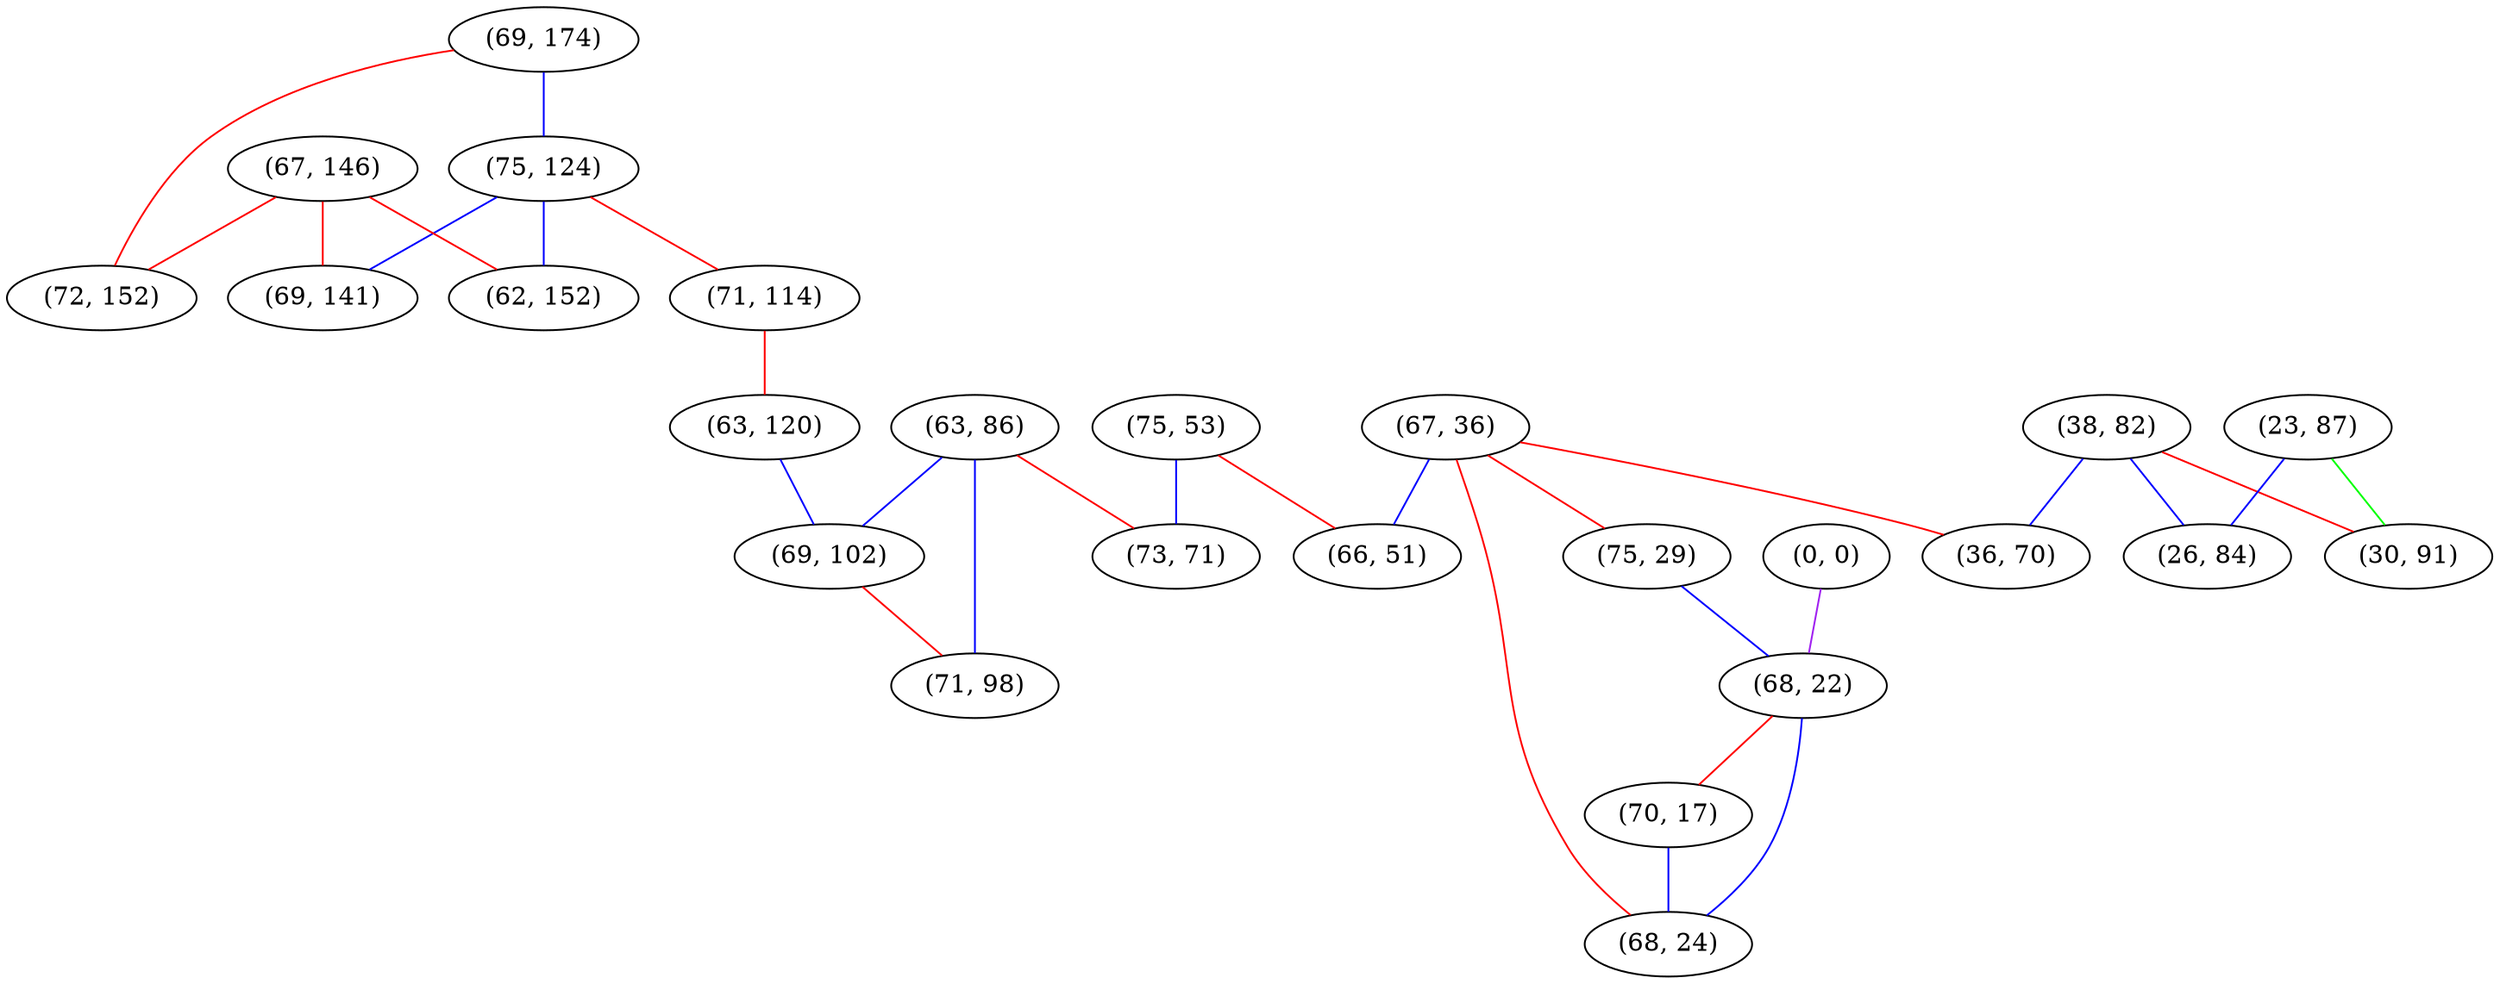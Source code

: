 graph "" {
"(69, 174)";
"(63, 86)";
"(67, 36)";
"(38, 82)";
"(75, 124)";
"(23, 87)";
"(71, 114)";
"(75, 29)";
"(67, 146)";
"(75, 53)";
"(73, 71)";
"(0, 0)";
"(66, 51)";
"(36, 70)";
"(69, 141)";
"(63, 120)";
"(68, 22)";
"(70, 17)";
"(62, 152)";
"(30, 91)";
"(72, 152)";
"(26, 84)";
"(69, 102)";
"(68, 24)";
"(71, 98)";
"(69, 174)" -- "(72, 152)"  [color=red, key=0, weight=1];
"(69, 174)" -- "(75, 124)"  [color=blue, key=0, weight=3];
"(63, 86)" -- "(69, 102)"  [color=blue, key=0, weight=3];
"(63, 86)" -- "(71, 98)"  [color=blue, key=0, weight=3];
"(63, 86)" -- "(73, 71)"  [color=red, key=0, weight=1];
"(67, 36)" -- "(68, 24)"  [color=red, key=0, weight=1];
"(67, 36)" -- "(66, 51)"  [color=blue, key=0, weight=3];
"(67, 36)" -- "(36, 70)"  [color=red, key=0, weight=1];
"(67, 36)" -- "(75, 29)"  [color=red, key=0, weight=1];
"(38, 82)" -- "(30, 91)"  [color=red, key=0, weight=1];
"(38, 82)" -- "(26, 84)"  [color=blue, key=0, weight=3];
"(38, 82)" -- "(36, 70)"  [color=blue, key=0, weight=3];
"(75, 124)" -- "(62, 152)"  [color=blue, key=0, weight=3];
"(75, 124)" -- "(71, 114)"  [color=red, key=0, weight=1];
"(75, 124)" -- "(69, 141)"  [color=blue, key=0, weight=3];
"(23, 87)" -- "(30, 91)"  [color=green, key=0, weight=2];
"(23, 87)" -- "(26, 84)"  [color=blue, key=0, weight=3];
"(71, 114)" -- "(63, 120)"  [color=red, key=0, weight=1];
"(75, 29)" -- "(68, 22)"  [color=blue, key=0, weight=3];
"(67, 146)" -- "(72, 152)"  [color=red, key=0, weight=1];
"(67, 146)" -- "(62, 152)"  [color=red, key=0, weight=1];
"(67, 146)" -- "(69, 141)"  [color=red, key=0, weight=1];
"(75, 53)" -- "(66, 51)"  [color=red, key=0, weight=1];
"(75, 53)" -- "(73, 71)"  [color=blue, key=0, weight=3];
"(0, 0)" -- "(68, 22)"  [color=purple, key=0, weight=4];
"(63, 120)" -- "(69, 102)"  [color=blue, key=0, weight=3];
"(68, 22)" -- "(70, 17)"  [color=red, key=0, weight=1];
"(68, 22)" -- "(68, 24)"  [color=blue, key=0, weight=3];
"(70, 17)" -- "(68, 24)"  [color=blue, key=0, weight=3];
"(69, 102)" -- "(71, 98)"  [color=red, key=0, weight=1];
}
